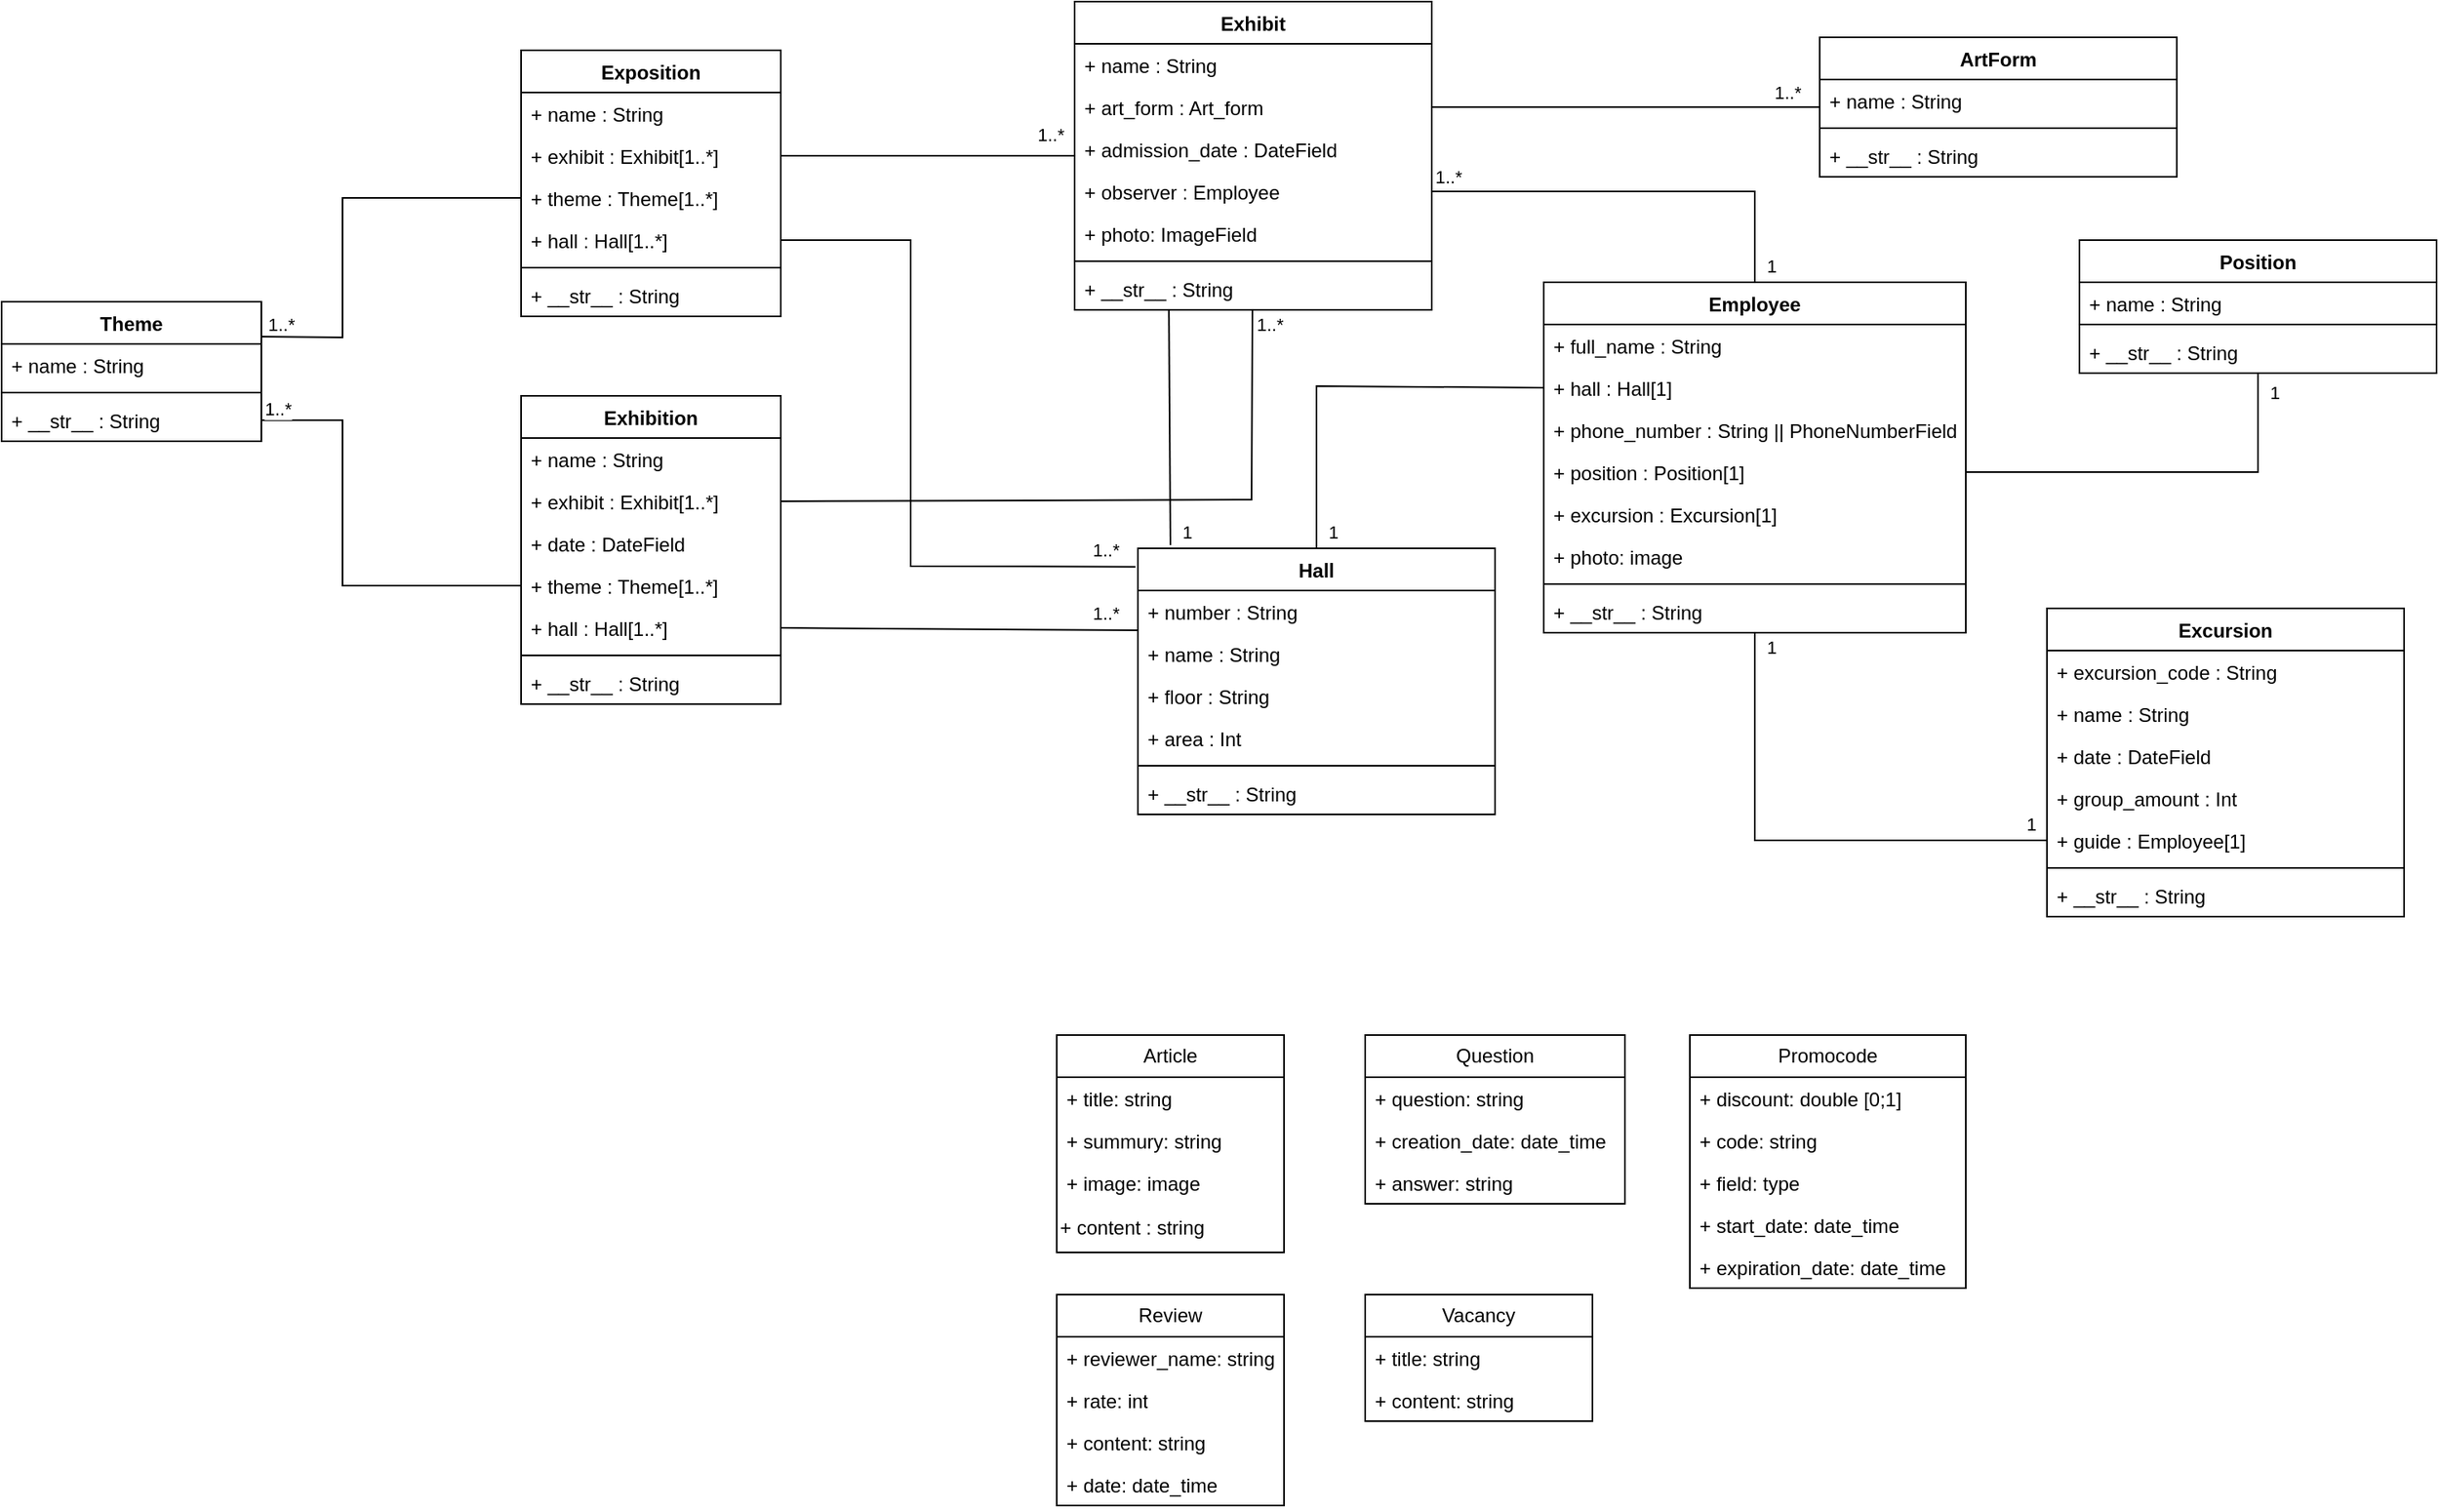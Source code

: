 <mxfile version="21.1.2" type="device">
  <diagram id="C5RBs43oDa-KdzZeNtuy" name="Page-1">
    <mxGraphModel dx="2791" dy="868" grid="1" gridSize="10" guides="1" tooltips="1" connect="1" arrows="1" fold="1" page="1" pageScale="1" pageWidth="827" pageHeight="1169" math="0" shadow="0">
      <root>
        <mxCell id="WIyWlLk6GJQsqaUBKTNV-0" />
        <mxCell id="WIyWlLk6GJQsqaUBKTNV-1" parent="WIyWlLk6GJQsqaUBKTNV-0" />
        <mxCell id="G2lNMbWsylCMw-MZikfE-0" value="Exhibit" style="swimlane;fontStyle=1;align=center;verticalAlign=top;childLayout=stackLayout;horizontal=1;startSize=26;horizontalStack=0;resizeParent=1;resizeParentMax=0;resizeLast=0;collapsible=1;marginBottom=0;whiteSpace=wrap;html=1;" parent="WIyWlLk6GJQsqaUBKTNV-1" vertex="1">
          <mxGeometry x="21" y="13" width="220" height="190" as="geometry" />
        </mxCell>
        <mxCell id="G2lNMbWsylCMw-MZikfE-1" value="+ name : String" style="text;strokeColor=none;fillColor=none;align=left;verticalAlign=top;spacingLeft=4;spacingRight=4;overflow=hidden;rotatable=0;points=[[0,0.5],[1,0.5]];portConstraint=eastwest;whiteSpace=wrap;html=1;" parent="G2lNMbWsylCMw-MZikfE-0" vertex="1">
          <mxGeometry y="26" width="220" height="26" as="geometry" />
        </mxCell>
        <mxCell id="G2lNMbWsylCMw-MZikfE-4" value="+ art_form : Art_form" style="text;strokeColor=none;fillColor=none;align=left;verticalAlign=top;spacingLeft=4;spacingRight=4;overflow=hidden;rotatable=0;points=[[0,0.5],[1,0.5]];portConstraint=eastwest;whiteSpace=wrap;html=1;" parent="G2lNMbWsylCMw-MZikfE-0" vertex="1">
          <mxGeometry y="52" width="220" height="26" as="geometry" />
        </mxCell>
        <mxCell id="G2lNMbWsylCMw-MZikfE-5" value="+ admission_date : DateField" style="text;strokeColor=none;fillColor=none;align=left;verticalAlign=top;spacingLeft=4;spacingRight=4;overflow=hidden;rotatable=0;points=[[0,0.5],[1,0.5]];portConstraint=eastwest;whiteSpace=wrap;html=1;" parent="G2lNMbWsylCMw-MZikfE-0" vertex="1">
          <mxGeometry y="78" width="220" height="26" as="geometry" />
        </mxCell>
        <mxCell id="G2lNMbWsylCMw-MZikfE-6" value="+&amp;nbsp;observer : Employee" style="text;strokeColor=none;fillColor=none;align=left;verticalAlign=top;spacingLeft=4;spacingRight=4;overflow=hidden;rotatable=0;points=[[0,0.5],[1,0.5]];portConstraint=eastwest;whiteSpace=wrap;html=1;" parent="G2lNMbWsylCMw-MZikfE-0" vertex="1">
          <mxGeometry y="104" width="220" height="26" as="geometry" />
        </mxCell>
        <mxCell id="G2lNMbWsylCMw-MZikfE-82" value="+ photo: ImageField" style="text;strokeColor=none;fillColor=none;align=left;verticalAlign=top;spacingLeft=4;spacingRight=4;overflow=hidden;rotatable=0;points=[[0,0.5],[1,0.5]];portConstraint=eastwest;whiteSpace=wrap;html=1;" parent="G2lNMbWsylCMw-MZikfE-0" vertex="1">
          <mxGeometry y="130" width="220" height="26" as="geometry" />
        </mxCell>
        <mxCell id="G2lNMbWsylCMw-MZikfE-2" value="" style="line;strokeWidth=1;fillColor=none;align=left;verticalAlign=middle;spacingTop=-1;spacingLeft=3;spacingRight=3;rotatable=0;labelPosition=right;points=[];portConstraint=eastwest;strokeColor=inherit;" parent="G2lNMbWsylCMw-MZikfE-0" vertex="1">
          <mxGeometry y="156" width="220" height="8" as="geometry" />
        </mxCell>
        <mxCell id="G2lNMbWsylCMw-MZikfE-3" value="+ __str__ : String" style="text;strokeColor=none;fillColor=none;align=left;verticalAlign=top;spacingLeft=4;spacingRight=4;overflow=hidden;rotatable=0;points=[[0,0.5],[1,0.5]];portConstraint=eastwest;whiteSpace=wrap;html=1;" parent="G2lNMbWsylCMw-MZikfE-0" vertex="1">
          <mxGeometry y="164" width="220" height="26" as="geometry" />
        </mxCell>
        <mxCell id="G2lNMbWsylCMw-MZikfE-7" value="Employee" style="swimlane;fontStyle=1;align=center;verticalAlign=top;childLayout=stackLayout;horizontal=1;startSize=26;horizontalStack=0;resizeParent=1;resizeParentMax=0;resizeLast=0;collapsible=1;marginBottom=0;whiteSpace=wrap;html=1;" parent="WIyWlLk6GJQsqaUBKTNV-1" vertex="1">
          <mxGeometry x="310" y="186" width="260" height="216" as="geometry" />
        </mxCell>
        <mxCell id="G2lNMbWsylCMw-MZikfE-8" value="+ full_name : String" style="text;strokeColor=none;fillColor=none;align=left;verticalAlign=top;spacingLeft=4;spacingRight=4;overflow=hidden;rotatable=0;points=[[0,0.5],[1,0.5]];portConstraint=eastwest;whiteSpace=wrap;html=1;" parent="G2lNMbWsylCMw-MZikfE-7" vertex="1">
          <mxGeometry y="26" width="260" height="26" as="geometry" />
        </mxCell>
        <mxCell id="G2lNMbWsylCMw-MZikfE-9" value="+ hall : Hall[1]" style="text;strokeColor=none;fillColor=none;align=left;verticalAlign=top;spacingLeft=4;spacingRight=4;overflow=hidden;rotatable=0;points=[[0,0.5],[1,0.5]];portConstraint=eastwest;whiteSpace=wrap;html=1;" parent="G2lNMbWsylCMw-MZikfE-7" vertex="1">
          <mxGeometry y="52" width="260" height="26" as="geometry" />
        </mxCell>
        <mxCell id="G2lNMbWsylCMw-MZikfE-10" value="+ phone_number : String ||&amp;nbsp;PhoneNumberField" style="text;strokeColor=none;fillColor=none;align=left;verticalAlign=top;spacingLeft=4;spacingRight=4;overflow=hidden;rotatable=0;points=[[0,0.5],[1,0.5]];portConstraint=eastwest;whiteSpace=wrap;html=1;" parent="G2lNMbWsylCMw-MZikfE-7" vertex="1">
          <mxGeometry y="78" width="260" height="26" as="geometry" />
        </mxCell>
        <mxCell id="G2lNMbWsylCMw-MZikfE-11" value="+ position : Position[1]" style="text;strokeColor=none;fillColor=none;align=left;verticalAlign=top;spacingLeft=4;spacingRight=4;overflow=hidden;rotatable=0;points=[[0,0.5],[1,0.5]];portConstraint=eastwest;whiteSpace=wrap;html=1;" parent="G2lNMbWsylCMw-MZikfE-7" vertex="1">
          <mxGeometry y="104" width="260" height="26" as="geometry" />
        </mxCell>
        <mxCell id="VQ5_3LUmmQSsxvoUV8Lm-2" value="+ excursion :&amp;nbsp;Excursion[1]" style="text;strokeColor=none;fillColor=none;align=left;verticalAlign=top;spacingLeft=4;spacingRight=4;overflow=hidden;rotatable=0;points=[[0,0.5],[1,0.5]];portConstraint=eastwest;whiteSpace=wrap;html=1;" parent="G2lNMbWsylCMw-MZikfE-7" vertex="1">
          <mxGeometry y="130" width="260" height="26" as="geometry" />
        </mxCell>
        <mxCell id="RcuysuzbmPJAC7vk0lGR-25" value="+ photo: image" style="text;strokeColor=none;fillColor=none;align=left;verticalAlign=top;spacingLeft=4;spacingRight=4;overflow=hidden;rotatable=0;points=[[0,0.5],[1,0.5]];portConstraint=eastwest;whiteSpace=wrap;html=1;" vertex="1" parent="G2lNMbWsylCMw-MZikfE-7">
          <mxGeometry y="156" width="260" height="26" as="geometry" />
        </mxCell>
        <mxCell id="G2lNMbWsylCMw-MZikfE-12" value="" style="line;strokeWidth=1;fillColor=none;align=left;verticalAlign=middle;spacingTop=-1;spacingLeft=3;spacingRight=3;rotatable=0;labelPosition=right;points=[];portConstraint=eastwest;strokeColor=inherit;" parent="G2lNMbWsylCMw-MZikfE-7" vertex="1">
          <mxGeometry y="182" width="260" height="8" as="geometry" />
        </mxCell>
        <mxCell id="G2lNMbWsylCMw-MZikfE-13" value="+ __str__ : String" style="text;strokeColor=none;fillColor=none;align=left;verticalAlign=top;spacingLeft=4;spacingRight=4;overflow=hidden;rotatable=0;points=[[0,0.5],[1,0.5]];portConstraint=eastwest;whiteSpace=wrap;html=1;" parent="G2lNMbWsylCMw-MZikfE-7" vertex="1">
          <mxGeometry y="190" width="260" height="26" as="geometry" />
        </mxCell>
        <mxCell id="G2lNMbWsylCMw-MZikfE-14" value="Hall" style="swimlane;fontStyle=1;align=center;verticalAlign=top;childLayout=stackLayout;horizontal=1;startSize=26;horizontalStack=0;resizeParent=1;resizeParentMax=0;resizeLast=0;collapsible=1;marginBottom=0;whiteSpace=wrap;html=1;" parent="WIyWlLk6GJQsqaUBKTNV-1" vertex="1">
          <mxGeometry x="60" y="350" width="220" height="164" as="geometry" />
        </mxCell>
        <mxCell id="G2lNMbWsylCMw-MZikfE-16" value="+ number : String" style="text;strokeColor=none;fillColor=none;align=left;verticalAlign=top;spacingLeft=4;spacingRight=4;overflow=hidden;rotatable=0;points=[[0,0.5],[1,0.5]];portConstraint=eastwest;whiteSpace=wrap;html=1;" parent="G2lNMbWsylCMw-MZikfE-14" vertex="1">
          <mxGeometry y="26" width="220" height="26" as="geometry" />
        </mxCell>
        <mxCell id="G2lNMbWsylCMw-MZikfE-15" value="+ name : String" style="text;strokeColor=none;fillColor=none;align=left;verticalAlign=top;spacingLeft=4;spacingRight=4;overflow=hidden;rotatable=0;points=[[0,0.5],[1,0.5]];portConstraint=eastwest;whiteSpace=wrap;html=1;" parent="G2lNMbWsylCMw-MZikfE-14" vertex="1">
          <mxGeometry y="52" width="220" height="26" as="geometry" />
        </mxCell>
        <mxCell id="G2lNMbWsylCMw-MZikfE-17" value="+ floor : String" style="text;strokeColor=none;fillColor=none;align=left;verticalAlign=top;spacingLeft=4;spacingRight=4;overflow=hidden;rotatable=0;points=[[0,0.5],[1,0.5]];portConstraint=eastwest;whiteSpace=wrap;html=1;" parent="G2lNMbWsylCMw-MZikfE-14" vertex="1">
          <mxGeometry y="78" width="220" height="26" as="geometry" />
        </mxCell>
        <mxCell id="G2lNMbWsylCMw-MZikfE-18" value="+&amp;nbsp;area : Int" style="text;strokeColor=none;fillColor=none;align=left;verticalAlign=top;spacingLeft=4;spacingRight=4;overflow=hidden;rotatable=0;points=[[0,0.5],[1,0.5]];portConstraint=eastwest;whiteSpace=wrap;html=1;" parent="G2lNMbWsylCMw-MZikfE-14" vertex="1">
          <mxGeometry y="104" width="220" height="26" as="geometry" />
        </mxCell>
        <mxCell id="G2lNMbWsylCMw-MZikfE-19" value="" style="line;strokeWidth=1;fillColor=none;align=left;verticalAlign=middle;spacingTop=-1;spacingLeft=3;spacingRight=3;rotatable=0;labelPosition=right;points=[];portConstraint=eastwest;strokeColor=inherit;" parent="G2lNMbWsylCMw-MZikfE-14" vertex="1">
          <mxGeometry y="130" width="220" height="8" as="geometry" />
        </mxCell>
        <mxCell id="G2lNMbWsylCMw-MZikfE-20" value="+ __str__ : String" style="text;strokeColor=none;fillColor=none;align=left;verticalAlign=top;spacingLeft=4;spacingRight=4;overflow=hidden;rotatable=0;points=[[0,0.5],[1,0.5]];portConstraint=eastwest;whiteSpace=wrap;html=1;" parent="G2lNMbWsylCMw-MZikfE-14" vertex="1">
          <mxGeometry y="138" width="220" height="26" as="geometry" />
        </mxCell>
        <mxCell id="G2lNMbWsylCMw-MZikfE-21" value="Excursion" style="swimlane;fontStyle=1;align=center;verticalAlign=top;childLayout=stackLayout;horizontal=1;startSize=26;horizontalStack=0;resizeParent=1;resizeParentMax=0;resizeLast=0;collapsible=1;marginBottom=0;whiteSpace=wrap;html=1;" parent="WIyWlLk6GJQsqaUBKTNV-1" vertex="1">
          <mxGeometry x="620" y="387" width="220" height="190" as="geometry" />
        </mxCell>
        <mxCell id="G2lNMbWsylCMw-MZikfE-22" value="+ excursion_code : String" style="text;strokeColor=none;fillColor=none;align=left;verticalAlign=top;spacingLeft=4;spacingRight=4;overflow=hidden;rotatable=0;points=[[0,0.5],[1,0.5]];portConstraint=eastwest;whiteSpace=wrap;html=1;" parent="G2lNMbWsylCMw-MZikfE-21" vertex="1">
          <mxGeometry y="26" width="220" height="26" as="geometry" />
        </mxCell>
        <mxCell id="G2lNMbWsylCMw-MZikfE-23" value="+ name : String" style="text;strokeColor=none;fillColor=none;align=left;verticalAlign=top;spacingLeft=4;spacingRight=4;overflow=hidden;rotatable=0;points=[[0,0.5],[1,0.5]];portConstraint=eastwest;whiteSpace=wrap;html=1;" parent="G2lNMbWsylCMw-MZikfE-21" vertex="1">
          <mxGeometry y="52" width="220" height="26" as="geometry" />
        </mxCell>
        <mxCell id="G2lNMbWsylCMw-MZikfE-24" value="+ date : DateField" style="text;strokeColor=none;fillColor=none;align=left;verticalAlign=top;spacingLeft=4;spacingRight=4;overflow=hidden;rotatable=0;points=[[0,0.5],[1,0.5]];portConstraint=eastwest;whiteSpace=wrap;html=1;" parent="G2lNMbWsylCMw-MZikfE-21" vertex="1">
          <mxGeometry y="78" width="220" height="26" as="geometry" />
        </mxCell>
        <mxCell id="G2lNMbWsylCMw-MZikfE-25" value="+ group_amount : Int" style="text;strokeColor=none;fillColor=none;align=left;verticalAlign=top;spacingLeft=4;spacingRight=4;overflow=hidden;rotatable=0;points=[[0,0.5],[1,0.5]];portConstraint=eastwest;whiteSpace=wrap;html=1;" parent="G2lNMbWsylCMw-MZikfE-21" vertex="1">
          <mxGeometry y="104" width="220" height="26" as="geometry" />
        </mxCell>
        <mxCell id="G2lNMbWsylCMw-MZikfE-103" value="+ guide : Employee[1]" style="text;strokeColor=none;fillColor=none;align=left;verticalAlign=top;spacingLeft=4;spacingRight=4;overflow=hidden;rotatable=0;points=[[0,0.5],[1,0.5]];portConstraint=eastwest;whiteSpace=wrap;html=1;" parent="G2lNMbWsylCMw-MZikfE-21" vertex="1">
          <mxGeometry y="130" width="220" height="26" as="geometry" />
        </mxCell>
        <mxCell id="G2lNMbWsylCMw-MZikfE-26" value="" style="line;strokeWidth=1;fillColor=none;align=left;verticalAlign=middle;spacingTop=-1;spacingLeft=3;spacingRight=3;rotatable=0;labelPosition=right;points=[];portConstraint=eastwest;strokeColor=inherit;" parent="G2lNMbWsylCMw-MZikfE-21" vertex="1">
          <mxGeometry y="156" width="220" height="8" as="geometry" />
        </mxCell>
        <mxCell id="G2lNMbWsylCMw-MZikfE-27" value="+ __str__ : String" style="text;strokeColor=none;fillColor=none;align=left;verticalAlign=top;spacingLeft=4;spacingRight=4;overflow=hidden;rotatable=0;points=[[0,0.5],[1,0.5]];portConstraint=eastwest;whiteSpace=wrap;html=1;" parent="G2lNMbWsylCMw-MZikfE-21" vertex="1">
          <mxGeometry y="164" width="220" height="26" as="geometry" />
        </mxCell>
        <mxCell id="G2lNMbWsylCMw-MZikfE-28" value="ArtForm" style="swimlane;fontStyle=1;align=center;verticalAlign=top;childLayout=stackLayout;horizontal=1;startSize=26;horizontalStack=0;resizeParent=1;resizeParentMax=0;resizeLast=0;collapsible=1;marginBottom=0;whiteSpace=wrap;html=1;" parent="WIyWlLk6GJQsqaUBKTNV-1" vertex="1">
          <mxGeometry x="480" y="35" width="220" height="86" as="geometry" />
        </mxCell>
        <mxCell id="G2lNMbWsylCMw-MZikfE-29" value="+ name : String" style="text;strokeColor=none;fillColor=none;align=left;verticalAlign=top;spacingLeft=4;spacingRight=4;overflow=hidden;rotatable=0;points=[[0,0.5],[1,0.5]];portConstraint=eastwest;whiteSpace=wrap;html=1;" parent="G2lNMbWsylCMw-MZikfE-28" vertex="1">
          <mxGeometry y="26" width="220" height="26" as="geometry" />
        </mxCell>
        <mxCell id="G2lNMbWsylCMw-MZikfE-33" value="" style="line;strokeWidth=1;fillColor=none;align=left;verticalAlign=middle;spacingTop=-1;spacingLeft=3;spacingRight=3;rotatable=0;labelPosition=right;points=[];portConstraint=eastwest;strokeColor=inherit;" parent="G2lNMbWsylCMw-MZikfE-28" vertex="1">
          <mxGeometry y="52" width="220" height="8" as="geometry" />
        </mxCell>
        <mxCell id="G2lNMbWsylCMw-MZikfE-34" value="+ __str__ : String" style="text;strokeColor=none;fillColor=none;align=left;verticalAlign=top;spacingLeft=4;spacingRight=4;overflow=hidden;rotatable=0;points=[[0,0.5],[1,0.5]];portConstraint=eastwest;whiteSpace=wrap;html=1;" parent="G2lNMbWsylCMw-MZikfE-28" vertex="1">
          <mxGeometry y="60" width="220" height="26" as="geometry" />
        </mxCell>
        <mxCell id="G2lNMbWsylCMw-MZikfE-35" value="Position" style="swimlane;fontStyle=1;align=center;verticalAlign=top;childLayout=stackLayout;horizontal=1;startSize=26;horizontalStack=0;resizeParent=1;resizeParentMax=0;resizeLast=0;collapsible=1;marginBottom=0;whiteSpace=wrap;html=1;" parent="WIyWlLk6GJQsqaUBKTNV-1" vertex="1">
          <mxGeometry x="640" y="160" width="220" height="82" as="geometry" />
        </mxCell>
        <mxCell id="G2lNMbWsylCMw-MZikfE-37" value="+ name : String" style="text;strokeColor=none;fillColor=none;align=left;verticalAlign=top;spacingLeft=4;spacingRight=4;overflow=hidden;rotatable=0;points=[[0,0.5],[1,0.5]];portConstraint=eastwest;whiteSpace=wrap;html=1;" parent="G2lNMbWsylCMw-MZikfE-35" vertex="1">
          <mxGeometry y="26" width="220" height="22" as="geometry" />
        </mxCell>
        <mxCell id="G2lNMbWsylCMw-MZikfE-40" value="" style="line;strokeWidth=1;fillColor=none;align=left;verticalAlign=middle;spacingTop=-1;spacingLeft=3;spacingRight=3;rotatable=0;labelPosition=right;points=[];portConstraint=eastwest;strokeColor=inherit;" parent="G2lNMbWsylCMw-MZikfE-35" vertex="1">
          <mxGeometry y="48" width="220" height="8" as="geometry" />
        </mxCell>
        <mxCell id="G2lNMbWsylCMw-MZikfE-41" value="+ __str__ : String" style="text;strokeColor=none;fillColor=none;align=left;verticalAlign=top;spacingLeft=4;spacingRight=4;overflow=hidden;rotatable=0;points=[[0,0.5],[1,0.5]];portConstraint=eastwest;whiteSpace=wrap;html=1;" parent="G2lNMbWsylCMw-MZikfE-35" vertex="1">
          <mxGeometry y="56" width="220" height="26" as="geometry" />
        </mxCell>
        <mxCell id="G2lNMbWsylCMw-MZikfE-42" value="" style="endArrow=none;html=1;rounded=0;exitX=1;exitY=0.5;exitDx=0;exitDy=0;" parent="WIyWlLk6GJQsqaUBKTNV-1" source="G2lNMbWsylCMw-MZikfE-11" target="G2lNMbWsylCMw-MZikfE-35" edge="1">
          <mxGeometry width="50" height="50" relative="1" as="geometry">
            <mxPoint x="640" y="230" as="sourcePoint" />
            <mxPoint x="690" y="180" as="targetPoint" />
            <Array as="points">
              <mxPoint x="750" y="303" />
            </Array>
          </mxGeometry>
        </mxCell>
        <mxCell id="G2lNMbWsylCMw-MZikfE-44" value="1" style="edgeLabel;html=1;align=center;verticalAlign=middle;resizable=0;points=[];" parent="G2lNMbWsylCMw-MZikfE-42" vertex="1" connectable="0">
          <mxGeometry x="0.634" y="1" relative="1" as="geometry">
            <mxPoint x="11" y="-32" as="offset" />
          </mxGeometry>
        </mxCell>
        <mxCell id="G2lNMbWsylCMw-MZikfE-45" value="" style="endArrow=none;html=1;rounded=0;entryX=0;entryY=0.5;entryDx=0;entryDy=0;exitX=0.5;exitY=0;exitDx=0;exitDy=0;" parent="WIyWlLk6GJQsqaUBKTNV-1" source="G2lNMbWsylCMw-MZikfE-14" target="G2lNMbWsylCMw-MZikfE-9" edge="1">
          <mxGeometry width="50" height="50" relative="1" as="geometry">
            <mxPoint x="60" y="320" as="sourcePoint" />
            <mxPoint x="110" y="270" as="targetPoint" />
            <Array as="points">
              <mxPoint x="170" y="250" />
            </Array>
          </mxGeometry>
        </mxCell>
        <mxCell id="G2lNMbWsylCMw-MZikfE-49" value="1" style="edgeLabel;html=1;align=center;verticalAlign=middle;resizable=0;points=[];" parent="G2lNMbWsylCMw-MZikfE-45" vertex="1" connectable="0">
          <mxGeometry x="-0.915" y="1" relative="1" as="geometry">
            <mxPoint x="11" as="offset" />
          </mxGeometry>
        </mxCell>
        <mxCell id="G2lNMbWsylCMw-MZikfE-50" value="" style="endArrow=none;html=1;rounded=0;exitX=1;exitY=0.5;exitDx=0;exitDy=0;" parent="WIyWlLk6GJQsqaUBKTNV-1" source="G2lNMbWsylCMw-MZikfE-6" target="G2lNMbWsylCMw-MZikfE-7" edge="1">
          <mxGeometry width="50" height="50" relative="1" as="geometry">
            <mxPoint x="370" y="130" as="sourcePoint" />
            <mxPoint x="420" y="80" as="targetPoint" />
            <Array as="points">
              <mxPoint x="440" y="130" />
            </Array>
          </mxGeometry>
        </mxCell>
        <mxCell id="G2lNMbWsylCMw-MZikfE-101" value="1..*" style="edgeLabel;html=1;align=center;verticalAlign=middle;resizable=0;points=[];" parent="G2lNMbWsylCMw-MZikfE-50" vertex="1" connectable="0">
          <mxGeometry x="-0.924" y="1" relative="1" as="geometry">
            <mxPoint y="-8" as="offset" />
          </mxGeometry>
        </mxCell>
        <mxCell id="G2lNMbWsylCMw-MZikfE-102" value="1" style="edgeLabel;html=1;align=center;verticalAlign=middle;resizable=0;points=[];" parent="G2lNMbWsylCMw-MZikfE-50" vertex="1" connectable="0">
          <mxGeometry x="0.92" relative="1" as="geometry">
            <mxPoint x="10" as="offset" />
          </mxGeometry>
        </mxCell>
        <mxCell id="G2lNMbWsylCMw-MZikfE-51" value="" style="endArrow=none;html=1;rounded=0;exitX=1;exitY=0.5;exitDx=0;exitDy=0;" parent="WIyWlLk6GJQsqaUBKTNV-1" source="G2lNMbWsylCMw-MZikfE-4" target="G2lNMbWsylCMw-MZikfE-28" edge="1">
          <mxGeometry width="50" height="50" relative="1" as="geometry">
            <mxPoint x="390" y="90" as="sourcePoint" />
            <mxPoint x="440" y="40" as="targetPoint" />
          </mxGeometry>
        </mxCell>
        <mxCell id="G2lNMbWsylCMw-MZikfE-52" value="1..*" style="edgeLabel;html=1;align=center;verticalAlign=middle;resizable=0;points=[];" parent="G2lNMbWsylCMw-MZikfE-51" vertex="1" connectable="0">
          <mxGeometry x="0.901" relative="1" as="geometry">
            <mxPoint x="-8" y="-9" as="offset" />
          </mxGeometry>
        </mxCell>
        <mxCell id="G2lNMbWsylCMw-MZikfE-54" value="Exposition" style="swimlane;fontStyle=1;align=center;verticalAlign=top;childLayout=stackLayout;horizontal=1;startSize=26;horizontalStack=0;resizeParent=1;resizeParentMax=0;resizeLast=0;collapsible=1;marginBottom=0;whiteSpace=wrap;html=1;" parent="WIyWlLk6GJQsqaUBKTNV-1" vertex="1">
          <mxGeometry x="-320" y="43" width="160" height="164" as="geometry" />
        </mxCell>
        <mxCell id="G2lNMbWsylCMw-MZikfE-69" value="+ name : String" style="text;strokeColor=none;fillColor=none;align=left;verticalAlign=top;spacingLeft=4;spacingRight=4;overflow=hidden;rotatable=0;points=[[0,0.5],[1,0.5]];portConstraint=eastwest;whiteSpace=wrap;html=1;" parent="G2lNMbWsylCMw-MZikfE-54" vertex="1">
          <mxGeometry y="26" width="160" height="26" as="geometry" />
        </mxCell>
        <mxCell id="G2lNMbWsylCMw-MZikfE-83" value="+ exhibit :&amp;nbsp;Exhibit[1..*]" style="text;strokeColor=none;fillColor=none;align=left;verticalAlign=top;spacingLeft=4;spacingRight=4;overflow=hidden;rotatable=0;points=[[0,0.5],[1,0.5]];portConstraint=eastwest;whiteSpace=wrap;html=1;" parent="G2lNMbWsylCMw-MZikfE-54" vertex="1">
          <mxGeometry y="52" width="160" height="26" as="geometry" />
        </mxCell>
        <mxCell id="G2lNMbWsylCMw-MZikfE-74" value="+ theme : Theme[1..*]" style="text;strokeColor=none;fillColor=none;align=left;verticalAlign=top;spacingLeft=4;spacingRight=4;overflow=hidden;rotatable=0;points=[[0,0.5],[1,0.5]];portConstraint=eastwest;whiteSpace=wrap;html=1;" parent="G2lNMbWsylCMw-MZikfE-54" vertex="1">
          <mxGeometry y="78" width="160" height="26" as="geometry" />
        </mxCell>
        <mxCell id="G2lNMbWsylCMw-MZikfE-70" value="+ hall : Hall[1..*]" style="text;strokeColor=none;fillColor=none;align=left;verticalAlign=top;spacingLeft=4;spacingRight=4;overflow=hidden;rotatable=0;points=[[0,0.5],[1,0.5]];portConstraint=eastwest;whiteSpace=wrap;html=1;" parent="G2lNMbWsylCMw-MZikfE-54" vertex="1">
          <mxGeometry y="104" width="160" height="26" as="geometry" />
        </mxCell>
        <mxCell id="G2lNMbWsylCMw-MZikfE-56" value="" style="line;strokeWidth=1;fillColor=none;align=left;verticalAlign=middle;spacingTop=-1;spacingLeft=3;spacingRight=3;rotatable=0;labelPosition=right;points=[];portConstraint=eastwest;strokeColor=inherit;" parent="G2lNMbWsylCMw-MZikfE-54" vertex="1">
          <mxGeometry y="130" width="160" height="8" as="geometry" />
        </mxCell>
        <mxCell id="G2lNMbWsylCMw-MZikfE-81" value="+ __str__ : String" style="text;strokeColor=none;fillColor=none;align=left;verticalAlign=top;spacingLeft=4;spacingRight=4;overflow=hidden;rotatable=0;points=[[0,0.5],[1,0.5]];portConstraint=eastwest;whiteSpace=wrap;html=1;" parent="G2lNMbWsylCMw-MZikfE-54" vertex="1">
          <mxGeometry y="138" width="160" height="26" as="geometry" />
        </mxCell>
        <mxCell id="G2lNMbWsylCMw-MZikfE-58" value="Exhibition" style="swimlane;fontStyle=1;align=center;verticalAlign=top;childLayout=stackLayout;horizontal=1;startSize=26;horizontalStack=0;resizeParent=1;resizeParentMax=0;resizeLast=0;collapsible=1;marginBottom=0;whiteSpace=wrap;html=1;" parent="WIyWlLk6GJQsqaUBKTNV-1" vertex="1">
          <mxGeometry x="-320" y="256" width="160" height="190" as="geometry" />
        </mxCell>
        <mxCell id="G2lNMbWsylCMw-MZikfE-71" value="+ name : String" style="text;strokeColor=none;fillColor=none;align=left;verticalAlign=top;spacingLeft=4;spacingRight=4;overflow=hidden;rotatable=0;points=[[0,0.5],[1,0.5]];portConstraint=eastwest;whiteSpace=wrap;html=1;" parent="G2lNMbWsylCMw-MZikfE-58" vertex="1">
          <mxGeometry y="26" width="160" height="26" as="geometry" />
        </mxCell>
        <mxCell id="G2lNMbWsylCMw-MZikfE-85" value="+ exhibit :&amp;nbsp;Exhibit[1..*]" style="text;strokeColor=none;fillColor=none;align=left;verticalAlign=top;spacingLeft=4;spacingRight=4;overflow=hidden;rotatable=0;points=[[0,0.5],[1,0.5]];portConstraint=eastwest;whiteSpace=wrap;html=1;" parent="G2lNMbWsylCMw-MZikfE-58" vertex="1">
          <mxGeometry y="52" width="160" height="26" as="geometry" />
        </mxCell>
        <mxCell id="G2lNMbWsylCMw-MZikfE-73" value="+ date : DateField" style="text;strokeColor=none;fillColor=none;align=left;verticalAlign=top;spacingLeft=4;spacingRight=4;overflow=hidden;rotatable=0;points=[[0,0.5],[1,0.5]];portConstraint=eastwest;whiteSpace=wrap;html=1;" parent="G2lNMbWsylCMw-MZikfE-58" vertex="1">
          <mxGeometry y="78" width="160" height="26" as="geometry" />
        </mxCell>
        <mxCell id="G2lNMbWsylCMw-MZikfE-75" value="+ theme : Theme[1..*]" style="text;strokeColor=none;fillColor=none;align=left;verticalAlign=top;spacingLeft=4;spacingRight=4;overflow=hidden;rotatable=0;points=[[0,0.5],[1,0.5]];portConstraint=eastwest;whiteSpace=wrap;html=1;" parent="G2lNMbWsylCMw-MZikfE-58" vertex="1">
          <mxGeometry y="104" width="160" height="26" as="geometry" />
        </mxCell>
        <mxCell id="G2lNMbWsylCMw-MZikfE-72" value="+ hall : Hall[1..*]" style="text;strokeColor=none;fillColor=none;align=left;verticalAlign=top;spacingLeft=4;spacingRight=4;overflow=hidden;rotatable=0;points=[[0,0.5],[1,0.5]];portConstraint=eastwest;whiteSpace=wrap;html=1;" parent="G2lNMbWsylCMw-MZikfE-58" vertex="1">
          <mxGeometry y="130" width="160" height="26" as="geometry" />
        </mxCell>
        <mxCell id="G2lNMbWsylCMw-MZikfE-60" value="" style="line;strokeWidth=1;fillColor=none;align=left;verticalAlign=middle;spacingTop=-1;spacingLeft=3;spacingRight=3;rotatable=0;labelPosition=right;points=[];portConstraint=eastwest;strokeColor=inherit;" parent="G2lNMbWsylCMw-MZikfE-58" vertex="1">
          <mxGeometry y="156" width="160" height="8" as="geometry" />
        </mxCell>
        <mxCell id="G2lNMbWsylCMw-MZikfE-63" value="+ __str__ : String" style="text;strokeColor=none;fillColor=none;align=left;verticalAlign=top;spacingLeft=4;spacingRight=4;overflow=hidden;rotatable=0;points=[[0,0.5],[1,0.5]];portConstraint=eastwest;whiteSpace=wrap;html=1;" parent="G2lNMbWsylCMw-MZikfE-58" vertex="1">
          <mxGeometry y="164" width="160" height="26" as="geometry" />
        </mxCell>
        <mxCell id="G2lNMbWsylCMw-MZikfE-76" value="Theme" style="swimlane;fontStyle=1;align=center;verticalAlign=top;childLayout=stackLayout;horizontal=1;startSize=26;horizontalStack=0;resizeParent=1;resizeParentMax=0;resizeLast=0;collapsible=1;marginBottom=0;whiteSpace=wrap;html=1;" parent="WIyWlLk6GJQsqaUBKTNV-1" vertex="1">
          <mxGeometry x="-640" y="198" width="160" height="86" as="geometry" />
        </mxCell>
        <mxCell id="G2lNMbWsylCMw-MZikfE-80" value="+ name : String" style="text;strokeColor=none;fillColor=none;align=left;verticalAlign=top;spacingLeft=4;spacingRight=4;overflow=hidden;rotatable=0;points=[[0,0.5],[1,0.5]];portConstraint=eastwest;whiteSpace=wrap;html=1;" parent="G2lNMbWsylCMw-MZikfE-76" vertex="1">
          <mxGeometry y="26" width="160" height="26" as="geometry" />
        </mxCell>
        <mxCell id="G2lNMbWsylCMw-MZikfE-78" value="" style="line;strokeWidth=1;fillColor=none;align=left;verticalAlign=middle;spacingTop=-1;spacingLeft=3;spacingRight=3;rotatable=0;labelPosition=right;points=[];portConstraint=eastwest;strokeColor=inherit;" parent="G2lNMbWsylCMw-MZikfE-76" vertex="1">
          <mxGeometry y="52" width="160" height="8" as="geometry" />
        </mxCell>
        <mxCell id="G2lNMbWsylCMw-MZikfE-62" value="+ __str__ : String" style="text;strokeColor=none;fillColor=none;align=left;verticalAlign=top;spacingLeft=4;spacingRight=4;overflow=hidden;rotatable=0;points=[[0,0.5],[1,0.5]];portConstraint=eastwest;whiteSpace=wrap;html=1;" parent="G2lNMbWsylCMw-MZikfE-76" vertex="1">
          <mxGeometry y="60" width="160" height="26" as="geometry" />
        </mxCell>
        <mxCell id="G2lNMbWsylCMw-MZikfE-86" value="" style="endArrow=none;html=1;rounded=0;exitX=1;exitY=0.5;exitDx=0;exitDy=0;" parent="WIyWlLk6GJQsqaUBKTNV-1" source="G2lNMbWsylCMw-MZikfE-85" target="G2lNMbWsylCMw-MZikfE-0" edge="1">
          <mxGeometry width="50" height="50" relative="1" as="geometry">
            <mxPoint x="-70" y="280" as="sourcePoint" />
            <mxPoint x="-20" y="230" as="targetPoint" />
            <Array as="points">
              <mxPoint x="130" y="320" />
            </Array>
          </mxGeometry>
        </mxCell>
        <mxCell id="G2lNMbWsylCMw-MZikfE-95" value="1..*" style="edgeLabel;html=1;align=center;verticalAlign=middle;resizable=0;points=[];" parent="G2lNMbWsylCMw-MZikfE-86" vertex="1" connectable="0">
          <mxGeometry x="0.961" relative="1" as="geometry">
            <mxPoint x="10" y="1" as="offset" />
          </mxGeometry>
        </mxCell>
        <mxCell id="G2lNMbWsylCMw-MZikfE-87" value="" style="endArrow=none;html=1;rounded=0;exitX=1;exitY=0.5;exitDx=0;exitDy=0;" parent="WIyWlLk6GJQsqaUBKTNV-1" source="G2lNMbWsylCMw-MZikfE-83" target="G2lNMbWsylCMw-MZikfE-0" edge="1">
          <mxGeometry width="50" height="50" relative="1" as="geometry">
            <mxPoint x="-70" y="100" as="sourcePoint" />
            <mxPoint x="-20" y="50" as="targetPoint" />
          </mxGeometry>
        </mxCell>
        <mxCell id="G2lNMbWsylCMw-MZikfE-94" value="1..*" style="edgeLabel;html=1;align=center;verticalAlign=middle;resizable=0;points=[];" parent="G2lNMbWsylCMw-MZikfE-87" vertex="1" connectable="0">
          <mxGeometry x="0.835" relative="1" as="geometry">
            <mxPoint y="-13" as="offset" />
          </mxGeometry>
        </mxCell>
        <mxCell id="G2lNMbWsylCMw-MZikfE-90" value="" style="endArrow=none;html=1;rounded=0;exitX=1;exitY=0.5;exitDx=0;exitDy=0;entryX=-0.007;entryY=0.069;entryDx=0;entryDy=0;entryPerimeter=0;" parent="WIyWlLk6GJQsqaUBKTNV-1" source="G2lNMbWsylCMw-MZikfE-70" target="G2lNMbWsylCMw-MZikfE-14" edge="1">
          <mxGeometry width="50" height="50" relative="1" as="geometry">
            <mxPoint x="-100" y="90" as="sourcePoint" />
            <mxPoint x="20" y="440" as="targetPoint" />
            <Array as="points">
              <mxPoint x="-80" y="160" />
              <mxPoint x="-80" y="361" />
            </Array>
          </mxGeometry>
        </mxCell>
        <mxCell id="G2lNMbWsylCMw-MZikfE-92" value="1..*" style="edgeLabel;html=1;align=center;verticalAlign=middle;resizable=0;points=[];" parent="G2lNMbWsylCMw-MZikfE-90" vertex="1" connectable="0">
          <mxGeometry x="0.967" relative="1" as="geometry">
            <mxPoint x="-12" y="-11" as="offset" />
          </mxGeometry>
        </mxCell>
        <mxCell id="G2lNMbWsylCMw-MZikfE-91" value="" style="endArrow=none;html=1;rounded=0;exitX=1;exitY=0.5;exitDx=0;exitDy=0;entryX=0.001;entryY=0.944;entryDx=0;entryDy=0;entryPerimeter=0;" parent="WIyWlLk6GJQsqaUBKTNV-1" source="G2lNMbWsylCMw-MZikfE-72" target="G2lNMbWsylCMw-MZikfE-16" edge="1">
          <mxGeometry width="50" height="50" relative="1" as="geometry">
            <mxPoint x="-100" y="380" as="sourcePoint" />
            <mxPoint x="-50" y="330" as="targetPoint" />
          </mxGeometry>
        </mxCell>
        <mxCell id="G2lNMbWsylCMw-MZikfE-93" value="1..*" style="edgeLabel;html=1;align=center;verticalAlign=middle;resizable=0;points=[];" parent="G2lNMbWsylCMw-MZikfE-91" vertex="1" connectable="0">
          <mxGeometry x="0.902" y="1" relative="1" as="geometry">
            <mxPoint x="-10" y="-10" as="offset" />
          </mxGeometry>
        </mxCell>
        <mxCell id="G2lNMbWsylCMw-MZikfE-97" value="" style="endArrow=none;html=1;rounded=0;entryX=0;entryY=0.5;entryDx=0;entryDy=0;exitX=1;exitY=0.25;exitDx=0;exitDy=0;" parent="WIyWlLk6GJQsqaUBKTNV-1" source="G2lNMbWsylCMw-MZikfE-76" target="G2lNMbWsylCMw-MZikfE-74" edge="1">
          <mxGeometry width="50" height="50" relative="1" as="geometry">
            <mxPoint x="-470" y="160" as="sourcePoint" />
            <mxPoint x="-420" y="110" as="targetPoint" />
            <Array as="points">
              <mxPoint x="-430" y="220" />
              <mxPoint x="-430" y="134" />
            </Array>
          </mxGeometry>
        </mxCell>
        <mxCell id="G2lNMbWsylCMw-MZikfE-100" value="1..*" style="edgeLabel;html=1;align=center;verticalAlign=middle;resizable=0;points=[];" parent="G2lNMbWsylCMw-MZikfE-97" vertex="1" connectable="0">
          <mxGeometry x="-0.901" relative="1" as="geometry">
            <mxPoint y="-8" as="offset" />
          </mxGeometry>
        </mxCell>
        <mxCell id="G2lNMbWsylCMw-MZikfE-98" value="" style="endArrow=none;html=1;rounded=0;entryX=0;entryY=0.5;entryDx=0;entryDy=0;exitX=1;exitY=0.5;exitDx=0;exitDy=0;" parent="WIyWlLk6GJQsqaUBKTNV-1" source="G2lNMbWsylCMw-MZikfE-62" target="G2lNMbWsylCMw-MZikfE-75" edge="1">
          <mxGeometry width="50" height="50" relative="1" as="geometry">
            <mxPoint x="-450" y="410" as="sourcePoint" />
            <mxPoint x="-400" y="360" as="targetPoint" />
            <Array as="points">
              <mxPoint x="-430" y="271" />
              <mxPoint x="-430" y="373" />
            </Array>
          </mxGeometry>
        </mxCell>
        <mxCell id="G2lNMbWsylCMw-MZikfE-99" value="1..*" style="edgeLabel;html=1;align=center;verticalAlign=middle;resizable=0;points=[];" parent="G2lNMbWsylCMw-MZikfE-98" vertex="1" connectable="0">
          <mxGeometry x="-0.923" y="2" relative="1" as="geometry">
            <mxPoint y="-5" as="offset" />
          </mxGeometry>
        </mxCell>
        <mxCell id="G2lNMbWsylCMw-MZikfE-104" value="" style="endArrow=none;html=1;rounded=0;entryX=0;entryY=0.5;entryDx=0;entryDy=0;" parent="WIyWlLk6GJQsqaUBKTNV-1" source="G2lNMbWsylCMw-MZikfE-7" target="G2lNMbWsylCMw-MZikfE-103" edge="1">
          <mxGeometry width="50" height="50" relative="1" as="geometry">
            <mxPoint x="460" y="430" as="sourcePoint" />
            <mxPoint x="510" y="380" as="targetPoint" />
            <Array as="points">
              <mxPoint x="440" y="530" />
            </Array>
          </mxGeometry>
        </mxCell>
        <mxCell id="G2lNMbWsylCMw-MZikfE-105" value="1" style="edgeLabel;html=1;align=center;verticalAlign=middle;resizable=0;points=[];" parent="G2lNMbWsylCMw-MZikfE-104" vertex="1" connectable="0">
          <mxGeometry x="-0.937" relative="1" as="geometry">
            <mxPoint x="10" y="-1" as="offset" />
          </mxGeometry>
        </mxCell>
        <mxCell id="VQ5_3LUmmQSsxvoUV8Lm-1" value="1" style="edgeLabel;html=1;align=center;verticalAlign=middle;resizable=0;points=[];" parent="WIyWlLk6GJQsqaUBKTNV-1" vertex="1" connectable="0">
          <mxGeometry x="610" y="519.999" as="geometry" />
        </mxCell>
        <mxCell id="G8z24iZrs90mAZDUPETJ-0" value="" style="endArrow=none;html=1;rounded=0;exitX=0.091;exitY=-0.012;exitDx=0;exitDy=0;exitPerimeter=0;entryX=0.264;entryY=1;entryDx=0;entryDy=0;entryPerimeter=0;" parent="WIyWlLk6GJQsqaUBKTNV-1" source="G2lNMbWsylCMw-MZikfE-14" target="G2lNMbWsylCMw-MZikfE-3" edge="1">
          <mxGeometry width="50" height="50" relative="1" as="geometry">
            <mxPoint x="-20" y="300" as="sourcePoint" />
            <mxPoint x="30" y="250" as="targetPoint" />
          </mxGeometry>
        </mxCell>
        <mxCell id="G8z24iZrs90mAZDUPETJ-2" value="1" style="edgeLabel;html=1;align=center;verticalAlign=middle;resizable=0;points=[];" parent="G8z24iZrs90mAZDUPETJ-0" vertex="1" connectable="0">
          <mxGeometry x="-0.848" y="-2" relative="1" as="geometry">
            <mxPoint x="8" y="3" as="offset" />
          </mxGeometry>
        </mxCell>
        <mxCell id="RcuysuzbmPJAC7vk0lGR-0" value="Article" style="swimlane;fontStyle=0;childLayout=stackLayout;horizontal=1;startSize=26;fillColor=none;horizontalStack=0;resizeParent=1;resizeParentMax=0;resizeLast=0;collapsible=1;marginBottom=0;whiteSpace=wrap;html=1;" vertex="1" parent="WIyWlLk6GJQsqaUBKTNV-1">
          <mxGeometry x="10" y="650" width="140" height="134" as="geometry" />
        </mxCell>
        <mxCell id="RcuysuzbmPJAC7vk0lGR-1" value="+ title: string" style="text;strokeColor=none;fillColor=none;align=left;verticalAlign=top;spacingLeft=4;spacingRight=4;overflow=hidden;rotatable=0;points=[[0,0.5],[1,0.5]];portConstraint=eastwest;whiteSpace=wrap;html=1;" vertex="1" parent="RcuysuzbmPJAC7vk0lGR-0">
          <mxGeometry y="26" width="140" height="26" as="geometry" />
        </mxCell>
        <mxCell id="RcuysuzbmPJAC7vk0lGR-2" value="+ summury: string" style="text;strokeColor=none;fillColor=none;align=left;verticalAlign=top;spacingLeft=4;spacingRight=4;overflow=hidden;rotatable=0;points=[[0,0.5],[1,0.5]];portConstraint=eastwest;whiteSpace=wrap;html=1;" vertex="1" parent="RcuysuzbmPJAC7vk0lGR-0">
          <mxGeometry y="52" width="140" height="26" as="geometry" />
        </mxCell>
        <mxCell id="RcuysuzbmPJAC7vk0lGR-3" value="+ image: image" style="text;strokeColor=none;fillColor=none;align=left;verticalAlign=top;spacingLeft=4;spacingRight=4;overflow=hidden;rotatable=0;points=[[0,0.5],[1,0.5]];portConstraint=eastwest;whiteSpace=wrap;html=1;" vertex="1" parent="RcuysuzbmPJAC7vk0lGR-0">
          <mxGeometry y="78" width="140" height="26" as="geometry" />
        </mxCell>
        <mxCell id="RcuysuzbmPJAC7vk0lGR-4" value="+ content : string" style="text;html=1;strokeColor=none;fillColor=none;align=left;verticalAlign=middle;whiteSpace=wrap;rounded=0;" vertex="1" parent="RcuysuzbmPJAC7vk0lGR-0">
          <mxGeometry y="104" width="140" height="30" as="geometry" />
        </mxCell>
        <mxCell id="RcuysuzbmPJAC7vk0lGR-5" value="Question" style="swimlane;fontStyle=0;childLayout=stackLayout;horizontal=1;startSize=26;fillColor=none;horizontalStack=0;resizeParent=1;resizeParentMax=0;resizeLast=0;collapsible=1;marginBottom=0;whiteSpace=wrap;html=1;" vertex="1" parent="WIyWlLk6GJQsqaUBKTNV-1">
          <mxGeometry x="200" y="650" width="160" height="104" as="geometry" />
        </mxCell>
        <mxCell id="RcuysuzbmPJAC7vk0lGR-6" value="+ question: string" style="text;strokeColor=none;fillColor=none;align=left;verticalAlign=top;spacingLeft=4;spacingRight=4;overflow=hidden;rotatable=0;points=[[0,0.5],[1,0.5]];portConstraint=eastwest;whiteSpace=wrap;html=1;" vertex="1" parent="RcuysuzbmPJAC7vk0lGR-5">
          <mxGeometry y="26" width="160" height="26" as="geometry" />
        </mxCell>
        <mxCell id="RcuysuzbmPJAC7vk0lGR-7" value="+ creation_date: date_time" style="text;strokeColor=none;fillColor=none;align=left;verticalAlign=top;spacingLeft=4;spacingRight=4;overflow=hidden;rotatable=0;points=[[0,0.5],[1,0.5]];portConstraint=eastwest;whiteSpace=wrap;html=1;" vertex="1" parent="RcuysuzbmPJAC7vk0lGR-5">
          <mxGeometry y="52" width="160" height="26" as="geometry" />
        </mxCell>
        <mxCell id="RcuysuzbmPJAC7vk0lGR-8" value="+ answer: string" style="text;strokeColor=none;fillColor=none;align=left;verticalAlign=top;spacingLeft=4;spacingRight=4;overflow=hidden;rotatable=0;points=[[0,0.5],[1,0.5]];portConstraint=eastwest;whiteSpace=wrap;html=1;" vertex="1" parent="RcuysuzbmPJAC7vk0lGR-5">
          <mxGeometry y="78" width="160" height="26" as="geometry" />
        </mxCell>
        <mxCell id="RcuysuzbmPJAC7vk0lGR-11" value="Vacancy" style="swimlane;fontStyle=0;childLayout=stackLayout;horizontal=1;startSize=26;fillColor=none;horizontalStack=0;resizeParent=1;resizeParentMax=0;resizeLast=0;collapsible=1;marginBottom=0;whiteSpace=wrap;html=1;" vertex="1" parent="WIyWlLk6GJQsqaUBKTNV-1">
          <mxGeometry x="200" y="810" width="140" height="78" as="geometry" />
        </mxCell>
        <mxCell id="RcuysuzbmPJAC7vk0lGR-12" value="+ title: string" style="text;strokeColor=none;fillColor=none;align=left;verticalAlign=top;spacingLeft=4;spacingRight=4;overflow=hidden;rotatable=0;points=[[0,0.5],[1,0.5]];portConstraint=eastwest;whiteSpace=wrap;html=1;" vertex="1" parent="RcuysuzbmPJAC7vk0lGR-11">
          <mxGeometry y="26" width="140" height="26" as="geometry" />
        </mxCell>
        <mxCell id="RcuysuzbmPJAC7vk0lGR-13" value="+ content: string" style="text;strokeColor=none;fillColor=none;align=left;verticalAlign=top;spacingLeft=4;spacingRight=4;overflow=hidden;rotatable=0;points=[[0,0.5],[1,0.5]];portConstraint=eastwest;whiteSpace=wrap;html=1;" vertex="1" parent="RcuysuzbmPJAC7vk0lGR-11">
          <mxGeometry y="52" width="140" height="26" as="geometry" />
        </mxCell>
        <mxCell id="RcuysuzbmPJAC7vk0lGR-14" value="Review" style="swimlane;fontStyle=0;childLayout=stackLayout;horizontal=1;startSize=26;fillColor=none;horizontalStack=0;resizeParent=1;resizeParentMax=0;resizeLast=0;collapsible=1;marginBottom=0;whiteSpace=wrap;html=1;" vertex="1" parent="WIyWlLk6GJQsqaUBKTNV-1">
          <mxGeometry x="10" y="810" width="140" height="130" as="geometry" />
        </mxCell>
        <mxCell id="RcuysuzbmPJAC7vk0lGR-15" value="+ reviewer_name: string" style="text;strokeColor=none;fillColor=none;align=left;verticalAlign=top;spacingLeft=4;spacingRight=4;overflow=hidden;rotatable=0;points=[[0,0.5],[1,0.5]];portConstraint=eastwest;whiteSpace=wrap;html=1;" vertex="1" parent="RcuysuzbmPJAC7vk0lGR-14">
          <mxGeometry y="26" width="140" height="26" as="geometry" />
        </mxCell>
        <mxCell id="RcuysuzbmPJAC7vk0lGR-16" value="+ rate: int" style="text;strokeColor=none;fillColor=none;align=left;verticalAlign=top;spacingLeft=4;spacingRight=4;overflow=hidden;rotatable=0;points=[[0,0.5],[1,0.5]];portConstraint=eastwest;whiteSpace=wrap;html=1;" vertex="1" parent="RcuysuzbmPJAC7vk0lGR-14">
          <mxGeometry y="52" width="140" height="26" as="geometry" />
        </mxCell>
        <mxCell id="RcuysuzbmPJAC7vk0lGR-17" value="+ content: string" style="text;strokeColor=none;fillColor=none;align=left;verticalAlign=top;spacingLeft=4;spacingRight=4;overflow=hidden;rotatable=0;points=[[0,0.5],[1,0.5]];portConstraint=eastwest;whiteSpace=wrap;html=1;" vertex="1" parent="RcuysuzbmPJAC7vk0lGR-14">
          <mxGeometry y="78" width="140" height="26" as="geometry" />
        </mxCell>
        <mxCell id="RcuysuzbmPJAC7vk0lGR-18" value="+ date: date_time" style="text;strokeColor=none;fillColor=none;align=left;verticalAlign=top;spacingLeft=4;spacingRight=4;overflow=hidden;rotatable=0;points=[[0,0.5],[1,0.5]];portConstraint=eastwest;whiteSpace=wrap;html=1;" vertex="1" parent="RcuysuzbmPJAC7vk0lGR-14">
          <mxGeometry y="104" width="140" height="26" as="geometry" />
        </mxCell>
        <mxCell id="RcuysuzbmPJAC7vk0lGR-19" value="Promocode" style="swimlane;fontStyle=0;childLayout=stackLayout;horizontal=1;startSize=26;fillColor=none;horizontalStack=0;resizeParent=1;resizeParentMax=0;resizeLast=0;collapsible=1;marginBottom=0;whiteSpace=wrap;html=1;" vertex="1" parent="WIyWlLk6GJQsqaUBKTNV-1">
          <mxGeometry x="400" y="650" width="170" height="156" as="geometry" />
        </mxCell>
        <mxCell id="RcuysuzbmPJAC7vk0lGR-20" value="+ discount: double [0;1]" style="text;strokeColor=none;fillColor=none;align=left;verticalAlign=top;spacingLeft=4;spacingRight=4;overflow=hidden;rotatable=0;points=[[0,0.5],[1,0.5]];portConstraint=eastwest;whiteSpace=wrap;html=1;" vertex="1" parent="RcuysuzbmPJAC7vk0lGR-19">
          <mxGeometry y="26" width="170" height="26" as="geometry" />
        </mxCell>
        <mxCell id="RcuysuzbmPJAC7vk0lGR-21" value="+ code: string" style="text;strokeColor=none;fillColor=none;align=left;verticalAlign=top;spacingLeft=4;spacingRight=4;overflow=hidden;rotatable=0;points=[[0,0.5],[1,0.5]];portConstraint=eastwest;whiteSpace=wrap;html=1;" vertex="1" parent="RcuysuzbmPJAC7vk0lGR-19">
          <mxGeometry y="52" width="170" height="26" as="geometry" />
        </mxCell>
        <mxCell id="RcuysuzbmPJAC7vk0lGR-22" value="+ field: type" style="text;strokeColor=none;fillColor=none;align=left;verticalAlign=top;spacingLeft=4;spacingRight=4;overflow=hidden;rotatable=0;points=[[0,0.5],[1,0.5]];portConstraint=eastwest;whiteSpace=wrap;html=1;" vertex="1" parent="RcuysuzbmPJAC7vk0lGR-19">
          <mxGeometry y="78" width="170" height="26" as="geometry" />
        </mxCell>
        <mxCell id="RcuysuzbmPJAC7vk0lGR-23" value="+ start_date: date_time" style="text;strokeColor=none;fillColor=none;align=left;verticalAlign=top;spacingLeft=4;spacingRight=4;overflow=hidden;rotatable=0;points=[[0,0.5],[1,0.5]];portConstraint=eastwest;whiteSpace=wrap;html=1;" vertex="1" parent="RcuysuzbmPJAC7vk0lGR-19">
          <mxGeometry y="104" width="170" height="26" as="geometry" />
        </mxCell>
        <mxCell id="RcuysuzbmPJAC7vk0lGR-24" value="+ expiration_date: date_time" style="text;strokeColor=none;fillColor=none;align=left;verticalAlign=top;spacingLeft=4;spacingRight=4;overflow=hidden;rotatable=0;points=[[0,0.5],[1,0.5]];portConstraint=eastwest;whiteSpace=wrap;html=1;" vertex="1" parent="RcuysuzbmPJAC7vk0lGR-19">
          <mxGeometry y="130" width="170" height="26" as="geometry" />
        </mxCell>
      </root>
    </mxGraphModel>
  </diagram>
</mxfile>
